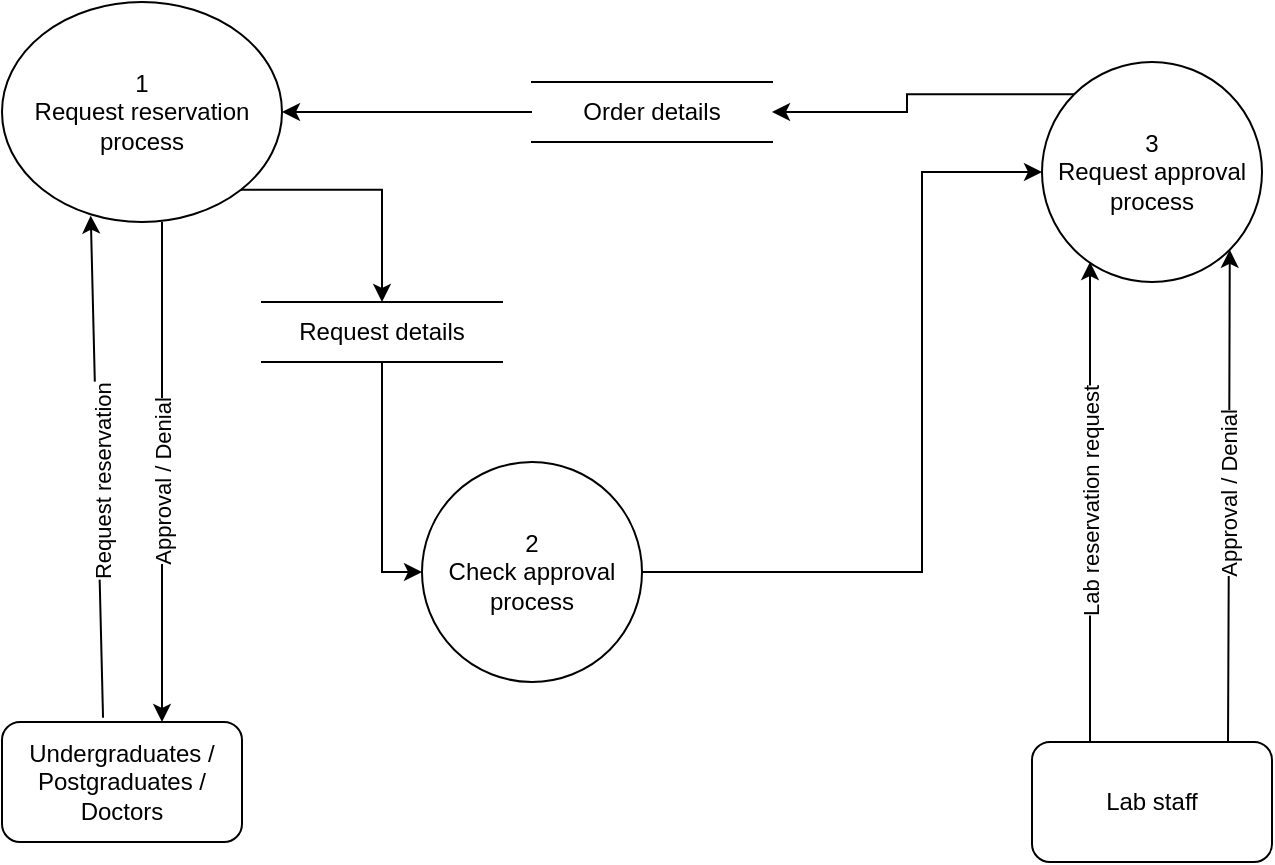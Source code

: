 <mxfile version="22.1.11" type="device">
  <diagram name="Page-1" id="luprkxz4Sg0Ri3mIDj4t">
    <mxGraphModel dx="1282" dy="1635" grid="1" gridSize="10" guides="1" tooltips="1" connect="1" arrows="1" fold="1" page="1" pageScale="1" pageWidth="850" pageHeight="1100" math="0" shadow="0">
      <root>
        <mxCell id="0" />
        <mxCell id="1" parent="0" />
        <mxCell id="jdCrTWtII0duZCCrANSL-3" style="edgeStyle=orthogonalEdgeStyle;rounded=0;orthogonalLoop=1;jettySize=auto;html=1;exitX=1;exitY=0.5;exitDx=0;exitDy=0;entryX=0;entryY=0.5;entryDx=0;entryDy=0;" parent="1" source="uxte9Tt47OVvxH6o0-YY-1" target="uxte9Tt47OVvxH6o0-YY-3" edge="1">
          <mxGeometry relative="1" as="geometry">
            <Array as="points">
              <mxPoint x="560" y="265" />
              <mxPoint x="560" y="65" />
            </Array>
          </mxGeometry>
        </mxCell>
        <mxCell id="uxte9Tt47OVvxH6o0-YY-1" value="2&lt;br&gt;Check approval process" style="ellipse;whiteSpace=wrap;html=1;" parent="1" vertex="1">
          <mxGeometry x="310" y="210" width="110" height="110" as="geometry" />
        </mxCell>
        <mxCell id="uxte9Tt47OVvxH6o0-YY-13" style="edgeStyle=orthogonalEdgeStyle;rounded=0;orthogonalLoop=1;jettySize=auto;html=1;exitX=1;exitY=1;exitDx=0;exitDy=0;entryX=0.5;entryY=0;entryDx=0;entryDy=0;" parent="1" source="uxte9Tt47OVvxH6o0-YY-2" target="uxte9Tt47OVvxH6o0-YY-11" edge="1">
          <mxGeometry relative="1" as="geometry">
            <Array as="points">
              <mxPoint x="290" y="74" />
            </Array>
          </mxGeometry>
        </mxCell>
        <mxCell id="uxte9Tt47OVvxH6o0-YY-2" value="1&lt;br&gt;Request reservation process" style="ellipse;whiteSpace=wrap;html=1;" parent="1" vertex="1">
          <mxGeometry x="100" y="-20" width="140" height="110" as="geometry" />
        </mxCell>
        <mxCell id="uxte9Tt47OVvxH6o0-YY-17" style="edgeStyle=orthogonalEdgeStyle;rounded=0;orthogonalLoop=1;jettySize=auto;html=1;exitX=0;exitY=0;exitDx=0;exitDy=0;entryX=1;entryY=0.5;entryDx=0;entryDy=0;" parent="1" source="uxte9Tt47OVvxH6o0-YY-3" target="uxte9Tt47OVvxH6o0-YY-14" edge="1">
          <mxGeometry relative="1" as="geometry" />
        </mxCell>
        <mxCell id="uxte9Tt47OVvxH6o0-YY-3" value="3&lt;br&gt;Request approval process" style="ellipse;whiteSpace=wrap;html=1;" parent="1" vertex="1">
          <mxGeometry x="620" y="10" width="110" height="110" as="geometry" />
        </mxCell>
        <mxCell id="uxte9Tt47OVvxH6o0-YY-4" value="Lab staff" style="rounded=1;whiteSpace=wrap;html=1;" parent="1" vertex="1">
          <mxGeometry x="615" y="350" width="120" height="60" as="geometry" />
        </mxCell>
        <mxCell id="uxte9Tt47OVvxH6o0-YY-5" value="Undergraduates /&lt;br&gt;Postgraduates /&lt;br&gt;Doctors" style="rounded=1;whiteSpace=wrap;html=1;" parent="1" vertex="1">
          <mxGeometry x="100" y="340" width="120" height="60" as="geometry" />
        </mxCell>
        <mxCell id="uxte9Tt47OVvxH6o0-YY-9" value="" style="edgeStyle=none;orthogonalLoop=1;jettySize=auto;html=1;rounded=0;exitX=0.421;exitY=-0.036;exitDx=0;exitDy=0;exitPerimeter=0;entryX=0.317;entryY=0.971;entryDx=0;entryDy=0;entryPerimeter=0;" parent="1" source="uxte9Tt47OVvxH6o0-YY-5" target="uxte9Tt47OVvxH6o0-YY-2" edge="1">
          <mxGeometry width="100" relative="1" as="geometry">
            <mxPoint x="190" y="160" as="sourcePoint" />
            <mxPoint x="90" y="160" as="targetPoint" />
            <Array as="points" />
          </mxGeometry>
        </mxCell>
        <mxCell id="uxte9Tt47OVvxH6o0-YY-21" value="Request reservation" style="edgeLabel;html=1;align=center;verticalAlign=middle;resizable=0;points=[];rotation=-90;" parent="uxte9Tt47OVvxH6o0-YY-9" vertex="1" connectable="0">
          <mxGeometry x="-0.181" y="-2" relative="1" as="geometry">
            <mxPoint y="-15" as="offset" />
          </mxGeometry>
        </mxCell>
        <mxCell id="uxte9Tt47OVvxH6o0-YY-10" value="" style="edgeStyle=none;orthogonalLoop=1;jettySize=auto;html=1;rounded=0;entryX=0.389;entryY=0;entryDx=0;entryDy=0;entryPerimeter=0;" parent="1" edge="1">
          <mxGeometry width="100" relative="1" as="geometry">
            <mxPoint x="180" y="90" as="sourcePoint" />
            <mxPoint x="180" y="340" as="targetPoint" />
            <Array as="points" />
          </mxGeometry>
        </mxCell>
        <mxCell id="uxte9Tt47OVvxH6o0-YY-12" style="edgeStyle=orthogonalEdgeStyle;rounded=0;orthogonalLoop=1;jettySize=auto;html=1;exitX=0.5;exitY=1;exitDx=0;exitDy=0;entryX=0;entryY=0.5;entryDx=0;entryDy=0;" parent="1" source="uxte9Tt47OVvxH6o0-YY-11" target="uxte9Tt47OVvxH6o0-YY-1" edge="1">
          <mxGeometry relative="1" as="geometry" />
        </mxCell>
        <mxCell id="uxte9Tt47OVvxH6o0-YY-11" value="Request details" style="shape=partialRectangle;whiteSpace=wrap;html=1;left=0;right=0;fillColor=none;" parent="1" vertex="1">
          <mxGeometry x="230" y="130" width="120" height="30" as="geometry" />
        </mxCell>
        <mxCell id="uxte9Tt47OVvxH6o0-YY-16" style="edgeStyle=orthogonalEdgeStyle;rounded=0;orthogonalLoop=1;jettySize=auto;html=1;exitX=0;exitY=0.5;exitDx=0;exitDy=0;entryX=1;entryY=0.5;entryDx=0;entryDy=0;" parent="1" source="uxte9Tt47OVvxH6o0-YY-14" target="uxte9Tt47OVvxH6o0-YY-2" edge="1">
          <mxGeometry relative="1" as="geometry" />
        </mxCell>
        <mxCell id="uxte9Tt47OVvxH6o0-YY-14" value="Order details" style="shape=partialRectangle;whiteSpace=wrap;html=1;left=0;right=0;fillColor=none;" parent="1" vertex="1">
          <mxGeometry x="365" y="20" width="120" height="30" as="geometry" />
        </mxCell>
        <mxCell id="uxte9Tt47OVvxH6o0-YY-18" style="edgeStyle=orthogonalEdgeStyle;rounded=0;orthogonalLoop=1;jettySize=auto;html=1;exitX=0.25;exitY=0;exitDx=0;exitDy=0;" parent="1" source="uxte9Tt47OVvxH6o0-YY-4" edge="1">
          <mxGeometry relative="1" as="geometry">
            <mxPoint x="644" y="110" as="targetPoint" />
            <Array as="points">
              <mxPoint x="644" y="350" />
            </Array>
          </mxGeometry>
        </mxCell>
        <mxCell id="uxte9Tt47OVvxH6o0-YY-20" style="edgeStyle=orthogonalEdgeStyle;rounded=0;orthogonalLoop=1;jettySize=auto;html=1;exitX=1;exitY=1;exitDx=0;exitDy=0;entryX=1;entryY=1;entryDx=0;entryDy=0;" parent="1" target="uxte9Tt47OVvxH6o0-YY-3" edge="1">
          <mxGeometry relative="1" as="geometry">
            <mxPoint x="713" y="350" as="sourcePoint" />
          </mxGeometry>
        </mxCell>
        <mxCell id="uxte9Tt47OVvxH6o0-YY-22" value="Approval / Denial" style="edgeLabel;html=1;align=center;verticalAlign=middle;resizable=0;points=[];rotation=-90;" parent="1" vertex="1" connectable="0">
          <mxGeometry x="179.997" y="219.997" as="geometry" />
        </mxCell>
        <mxCell id="uxte9Tt47OVvxH6o0-YY-26" value="Lab reservation request" style="edgeLabel;html=1;align=center;verticalAlign=middle;resizable=0;points=[];rotation=-90;" parent="1" vertex="1" connectable="0">
          <mxGeometry x="643.997" y="229.767" as="geometry" />
        </mxCell>
        <mxCell id="uxte9Tt47OVvxH6o0-YY-28" value="Approval / Denial" style="edgeLabel;html=1;align=center;verticalAlign=middle;resizable=0;points=[];rotation=-90;" parent="1" vertex="1" connectable="0">
          <mxGeometry x="712.997" y="225.997" as="geometry" />
        </mxCell>
      </root>
    </mxGraphModel>
  </diagram>
</mxfile>
